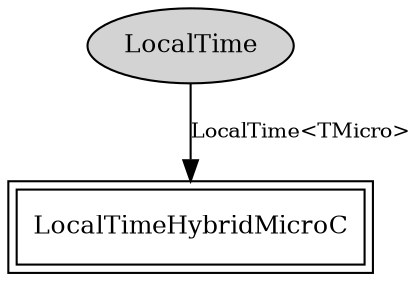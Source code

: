 digraph "tos.chips.msp430.timer.LocalTimeMicroC" {
  n0x4108d1a0 [shape=ellipse, style=filled, label="LocalTime", fontsize=12];
  "LocalTimeHybridMicroC" [fontsize=12, shape=box,peripheries=2, URL="../chtml/tos.chips.msp430.timer.LocalTimeHybridMicroC.html"];
  "n0x4108d1a0" -> "LocalTimeHybridMicroC" [label="LocalTime<TMicro>", URL="../ihtml/tos.lib.timer.LocalTime.html", fontsize=10];
}
